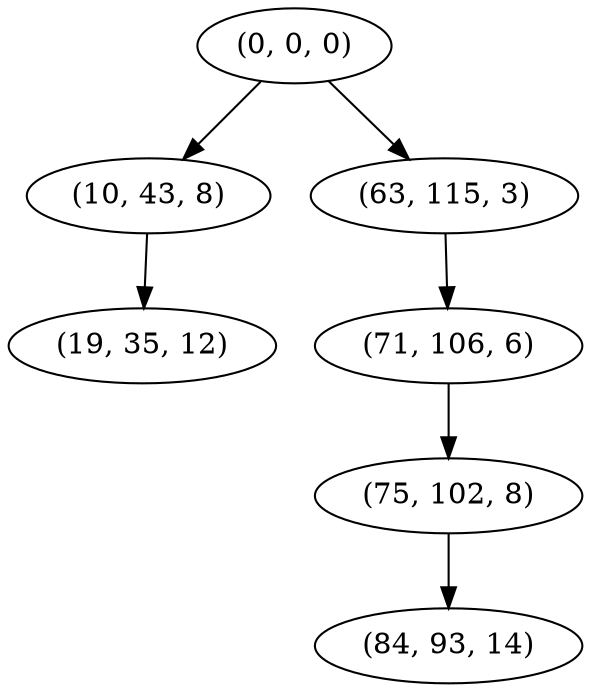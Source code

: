 digraph tree {
    "(0, 0, 0)";
    "(10, 43, 8)";
    "(19, 35, 12)";
    "(63, 115, 3)";
    "(71, 106, 6)";
    "(75, 102, 8)";
    "(84, 93, 14)";
    "(0, 0, 0)" -> "(10, 43, 8)";
    "(0, 0, 0)" -> "(63, 115, 3)";
    "(10, 43, 8)" -> "(19, 35, 12)";
    "(63, 115, 3)" -> "(71, 106, 6)";
    "(71, 106, 6)" -> "(75, 102, 8)";
    "(75, 102, 8)" -> "(84, 93, 14)";
}
